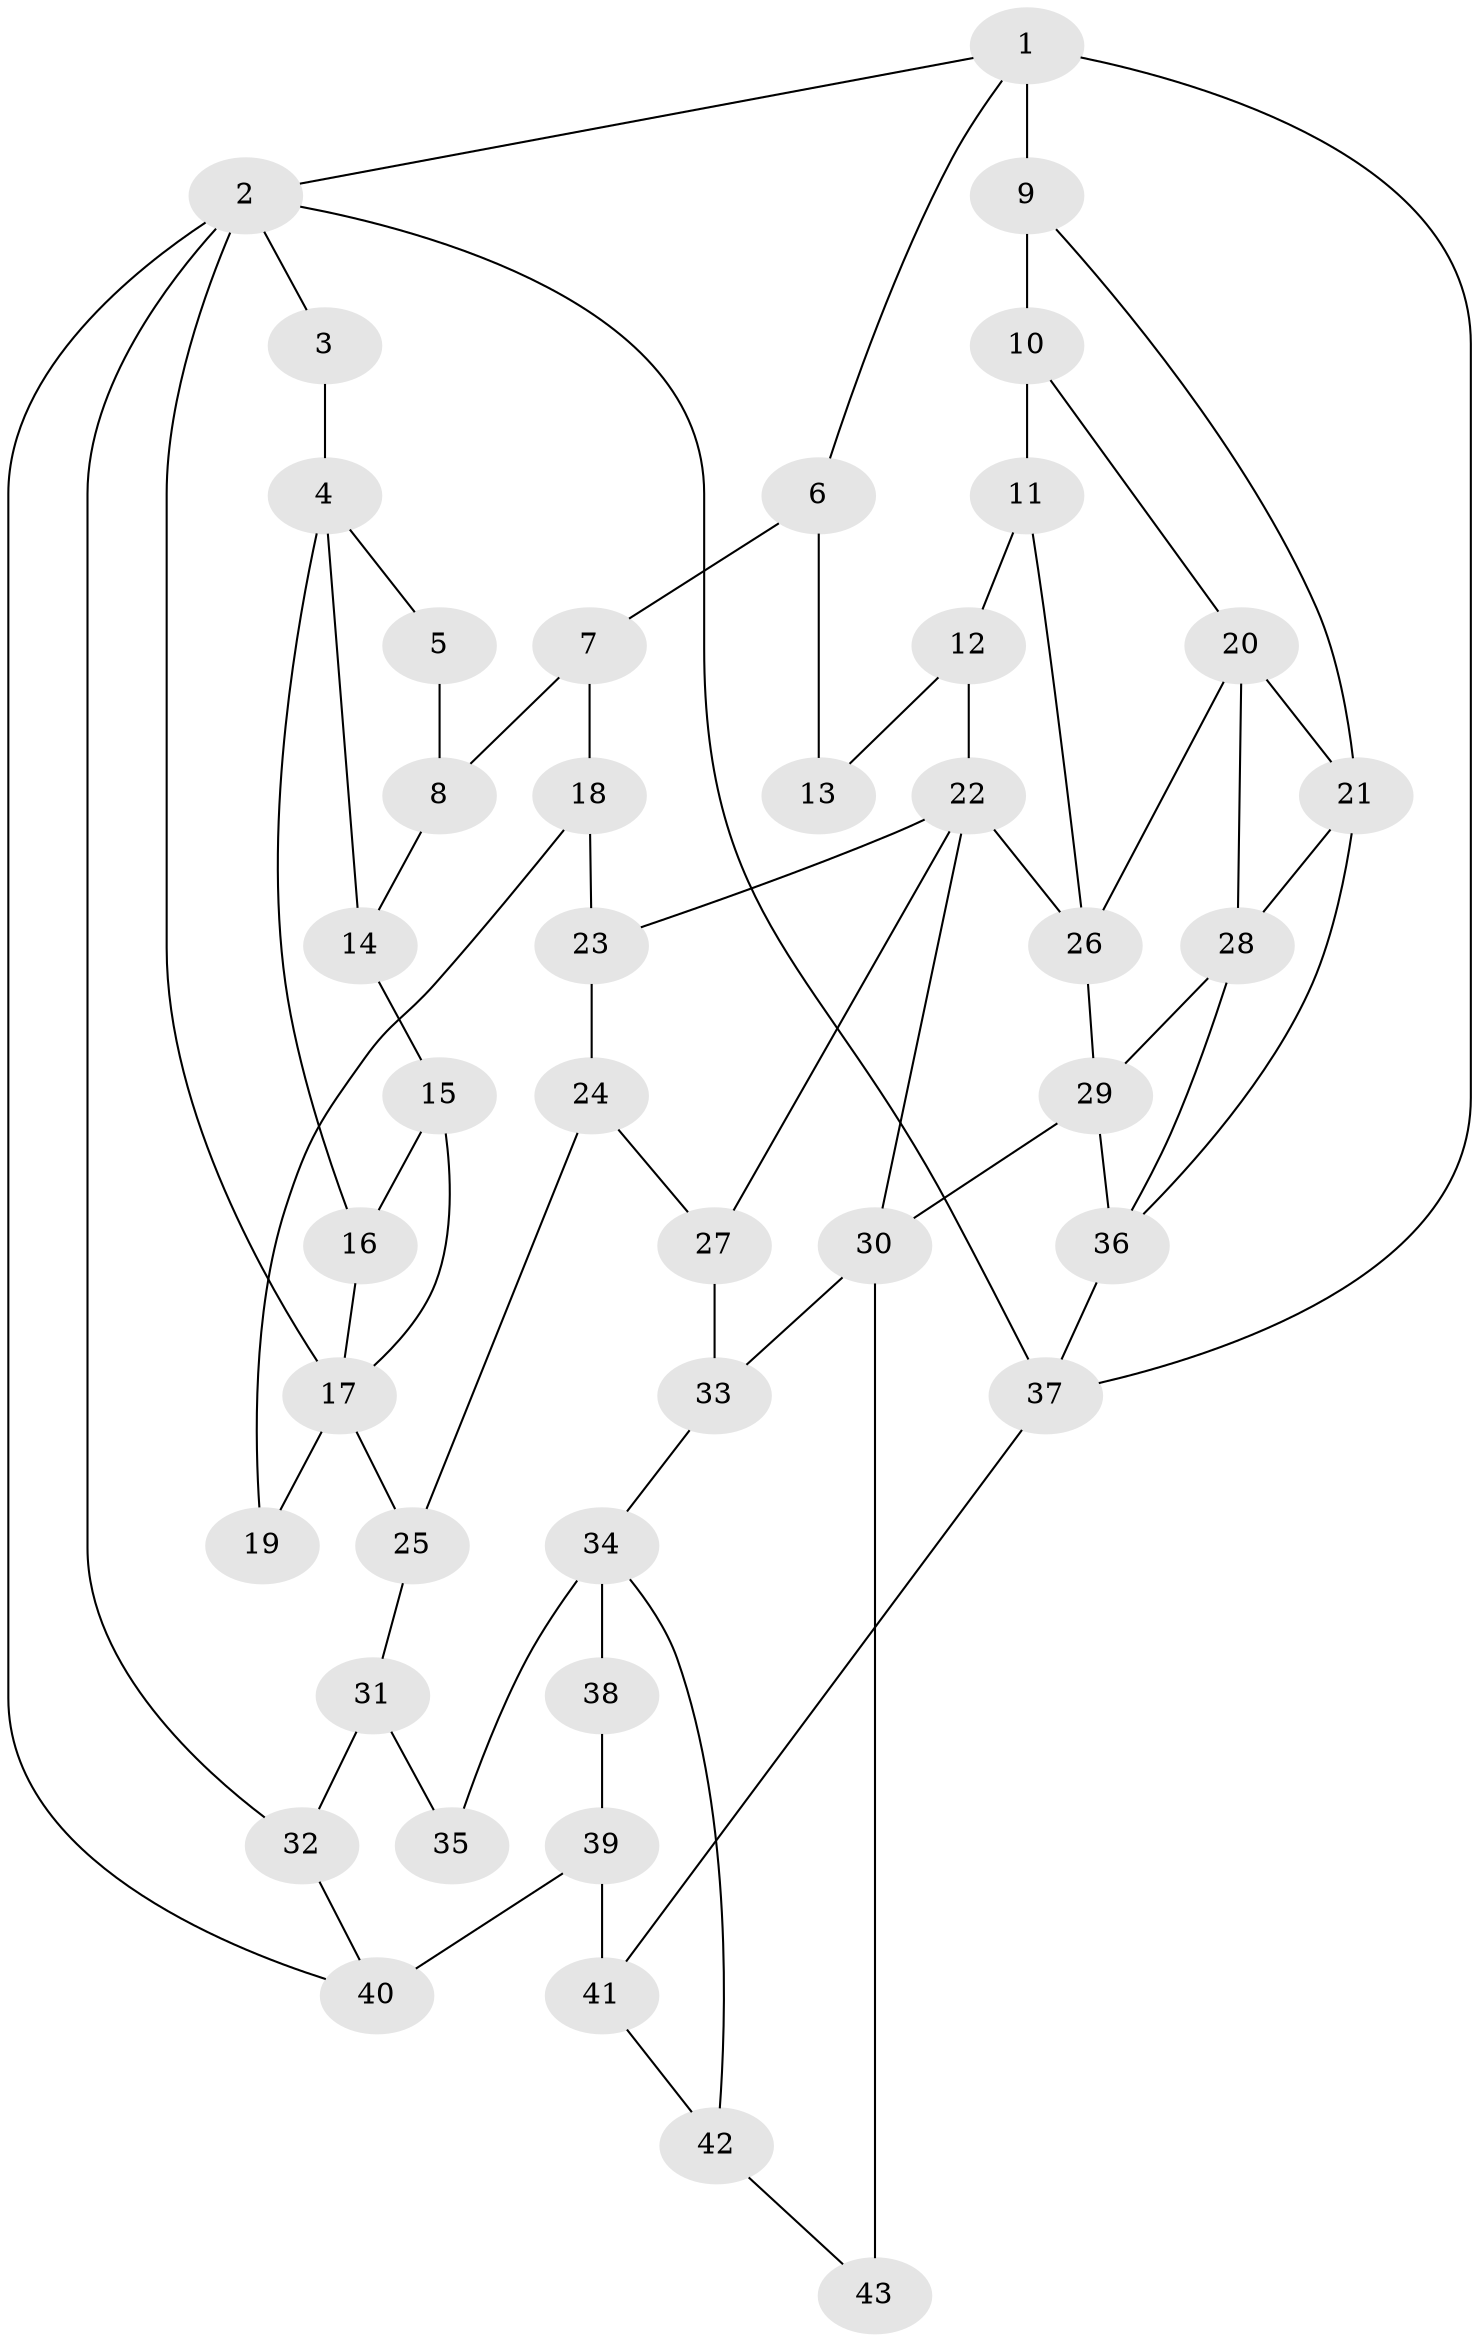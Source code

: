 // original degree distribution, {3: 0.023529411764705882, 5: 0.4470588235294118, 4: 0.2823529411764706, 6: 0.24705882352941178}
// Generated by graph-tools (version 1.1) at 2025/38/03/09/25 02:38:24]
// undirected, 43 vertices, 70 edges
graph export_dot {
graph [start="1"]
  node [color=gray90,style=filled];
  1;
  2;
  3;
  4;
  5;
  6;
  7;
  8;
  9;
  10;
  11;
  12;
  13;
  14;
  15;
  16;
  17;
  18;
  19;
  20;
  21;
  22;
  23;
  24;
  25;
  26;
  27;
  28;
  29;
  30;
  31;
  32;
  33;
  34;
  35;
  36;
  37;
  38;
  39;
  40;
  41;
  42;
  43;
  1 -- 2 [weight=1.0];
  1 -- 6 [weight=1.0];
  1 -- 9 [weight=2.0];
  1 -- 37 [weight=1.0];
  2 -- 3 [weight=1.0];
  2 -- 17 [weight=1.0];
  2 -- 32 [weight=1.0];
  2 -- 37 [weight=1.0];
  2 -- 40 [weight=1.0];
  3 -- 4 [weight=2.0];
  4 -- 5 [weight=2.0];
  4 -- 14 [weight=1.0];
  4 -- 16 [weight=1.0];
  5 -- 8 [weight=1.0];
  6 -- 7 [weight=1.0];
  6 -- 13 [weight=1.0];
  7 -- 8 [weight=1.0];
  7 -- 18 [weight=1.0];
  8 -- 14 [weight=1.0];
  9 -- 10 [weight=1.0];
  9 -- 21 [weight=1.0];
  10 -- 11 [weight=2.0];
  10 -- 20 [weight=1.0];
  11 -- 12 [weight=2.0];
  11 -- 26 [weight=1.0];
  12 -- 13 [weight=2.0];
  12 -- 22 [weight=2.0];
  14 -- 15 [weight=1.0];
  15 -- 16 [weight=1.0];
  15 -- 17 [weight=1.0];
  16 -- 17 [weight=1.0];
  17 -- 19 [weight=2.0];
  17 -- 25 [weight=1.0];
  18 -- 19 [weight=1.0];
  18 -- 23 [weight=1.0];
  20 -- 21 [weight=1.0];
  20 -- 26 [weight=1.0];
  20 -- 28 [weight=2.0];
  21 -- 28 [weight=1.0];
  21 -- 36 [weight=1.0];
  22 -- 23 [weight=1.0];
  22 -- 26 [weight=1.0];
  22 -- 27 [weight=1.0];
  22 -- 30 [weight=1.0];
  23 -- 24 [weight=1.0];
  24 -- 25 [weight=1.0];
  24 -- 27 [weight=1.0];
  25 -- 31 [weight=1.0];
  26 -- 29 [weight=1.0];
  27 -- 33 [weight=1.0];
  28 -- 29 [weight=2.0];
  28 -- 36 [weight=1.0];
  29 -- 30 [weight=2.0];
  29 -- 36 [weight=1.0];
  30 -- 33 [weight=1.0];
  30 -- 43 [weight=2.0];
  31 -- 32 [weight=1.0];
  31 -- 35 [weight=1.0];
  32 -- 40 [weight=1.0];
  33 -- 34 [weight=1.0];
  34 -- 35 [weight=2.0];
  34 -- 38 [weight=2.0];
  34 -- 42 [weight=1.0];
  36 -- 37 [weight=1.0];
  37 -- 41 [weight=1.0];
  38 -- 39 [weight=2.0];
  39 -- 40 [weight=2.0];
  39 -- 41 [weight=2.0];
  41 -- 42 [weight=1.0];
  42 -- 43 [weight=1.0];
}
